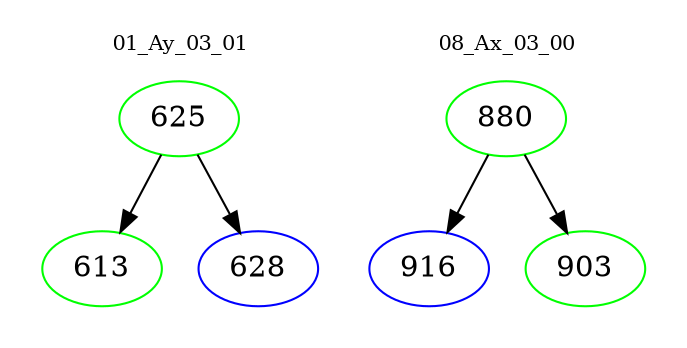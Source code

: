 digraph{
subgraph cluster_0 {
color = white
label = "01_Ay_03_01";
fontsize=10;
T0_625 [label="625", color="green"]
T0_625 -> T0_613 [color="black"]
T0_613 [label="613", color="green"]
T0_625 -> T0_628 [color="black"]
T0_628 [label="628", color="blue"]
}
subgraph cluster_1 {
color = white
label = "08_Ax_03_00";
fontsize=10;
T1_880 [label="880", color="green"]
T1_880 -> T1_916 [color="black"]
T1_916 [label="916", color="blue"]
T1_880 -> T1_903 [color="black"]
T1_903 [label="903", color="green"]
}
}
